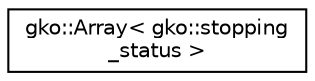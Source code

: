 digraph "Graphical Class Hierarchy"
{
 // INTERACTIVE_SVG=YES
  edge [fontname="Helvetica",fontsize="10",labelfontname="Helvetica",labelfontsize="10"];
  node [fontname="Helvetica",fontsize="10",shape=record];
  rankdir="LR";
  Node1 [label="gko::Array\< gko::stopping\l_status \>",height=0.2,width=0.4,color="black", fillcolor="white", style="filled",URL="$classgko_1_1Array.html"];
}
